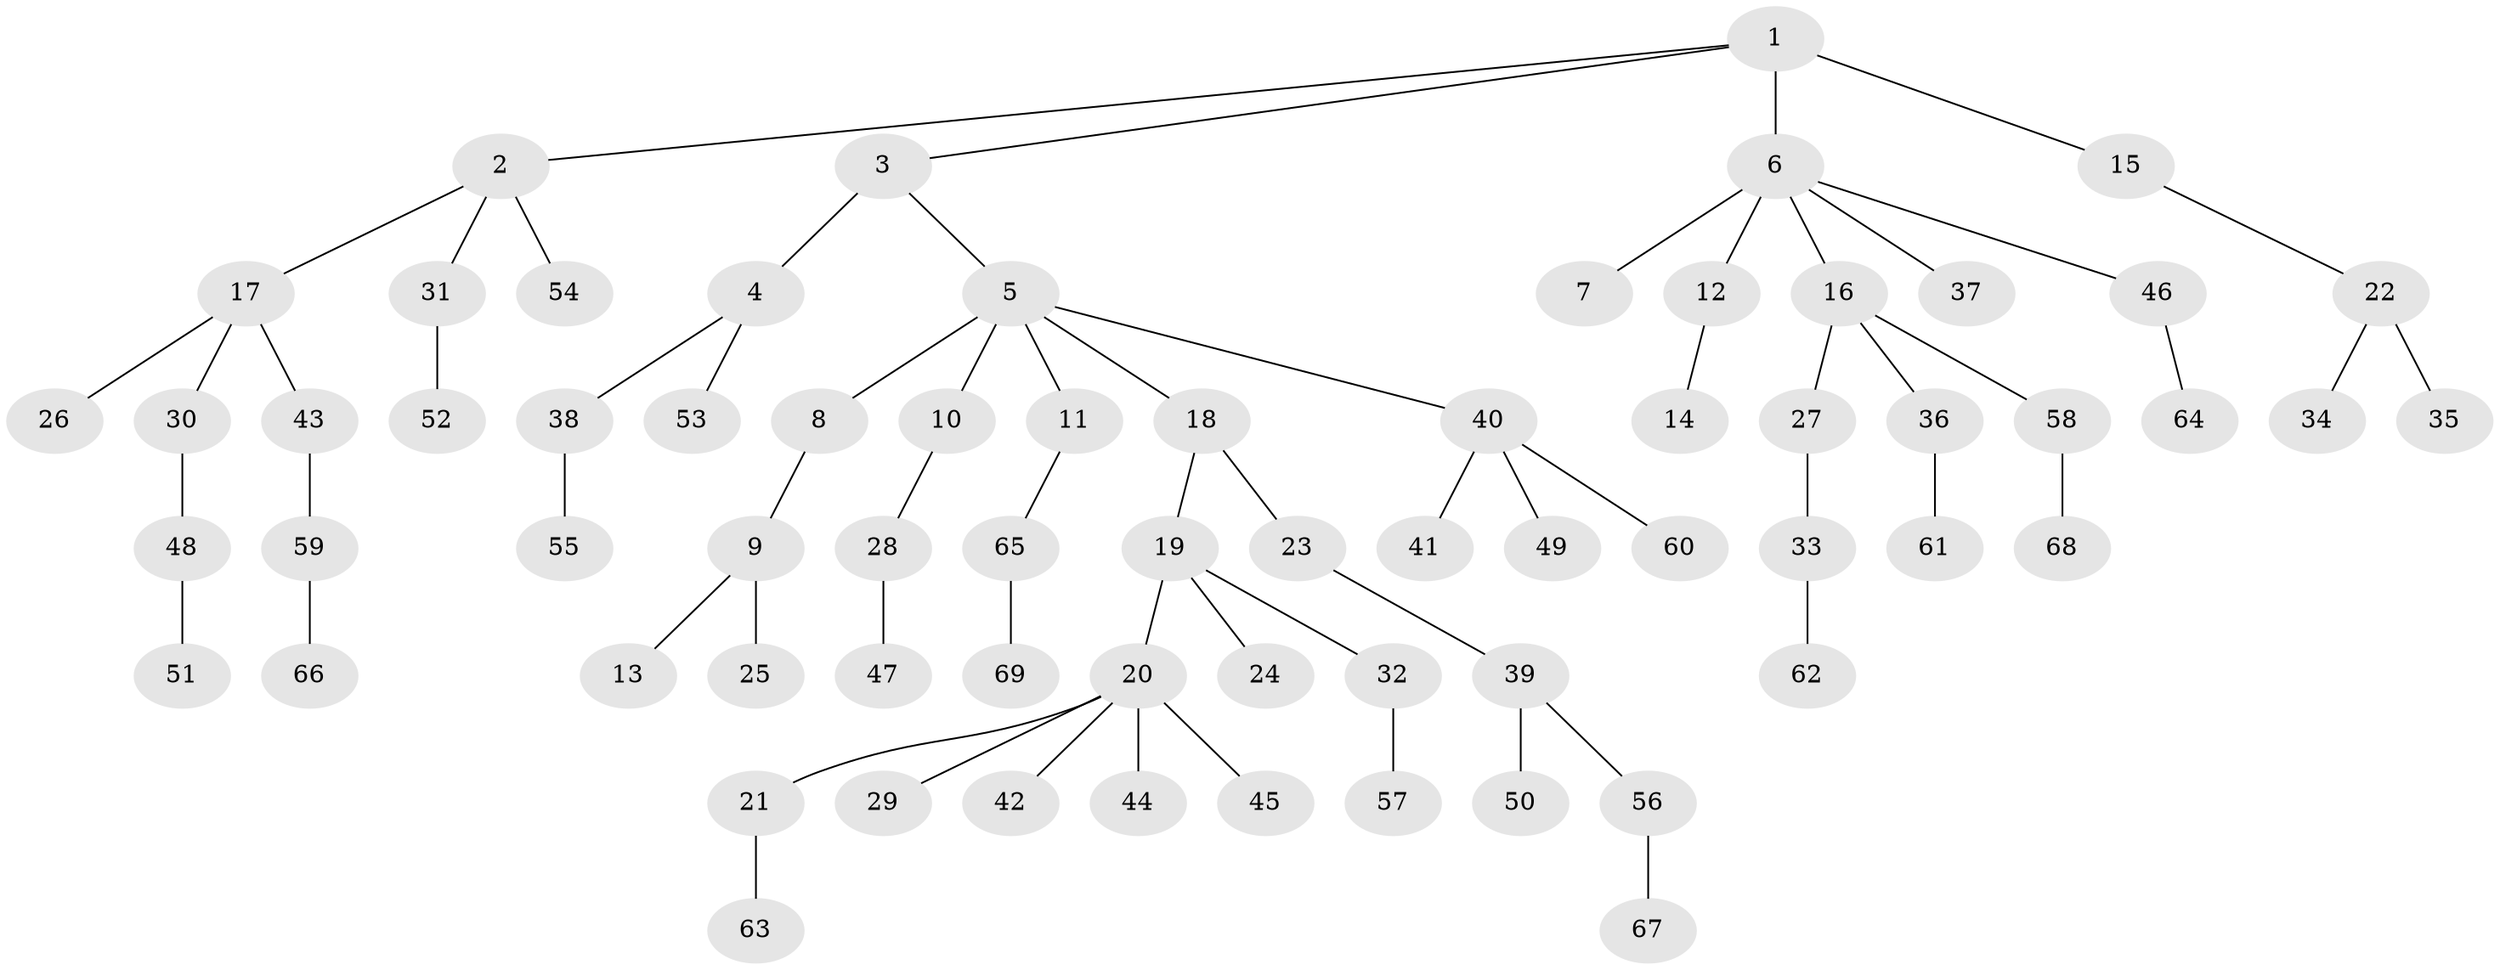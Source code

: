 // original degree distribution, {8: 0.007462686567164179, 4: 0.05223880597014925, 5: 0.04477611940298507, 2: 0.30597014925373134, 7: 0.007462686567164179, 1: 0.4701492537313433, 3: 0.1044776119402985, 6: 0.007462686567164179}
// Generated by graph-tools (version 1.1) at 2025/51/03/04/25 22:51:50]
// undirected, 69 vertices, 68 edges
graph export_dot {
  node [color=gray90,style=filled];
  1;
  2;
  3;
  4;
  5;
  6;
  7;
  8;
  9;
  10;
  11;
  12;
  13;
  14;
  15;
  16;
  17;
  18;
  19;
  20;
  21;
  22;
  23;
  24;
  25;
  26;
  27;
  28;
  29;
  30;
  31;
  32;
  33;
  34;
  35;
  36;
  37;
  38;
  39;
  40;
  41;
  42;
  43;
  44;
  45;
  46;
  47;
  48;
  49;
  50;
  51;
  52;
  53;
  54;
  55;
  56;
  57;
  58;
  59;
  60;
  61;
  62;
  63;
  64;
  65;
  66;
  67;
  68;
  69;
  1 -- 2 [weight=1.0];
  1 -- 3 [weight=1.0];
  1 -- 6 [weight=4.0];
  1 -- 15 [weight=1.0];
  2 -- 17 [weight=1.0];
  2 -- 31 [weight=1.0];
  2 -- 54 [weight=1.0];
  3 -- 4 [weight=2.0];
  3 -- 5 [weight=1.0];
  4 -- 38 [weight=1.0];
  4 -- 53 [weight=1.0];
  5 -- 8 [weight=1.0];
  5 -- 10 [weight=1.0];
  5 -- 11 [weight=1.0];
  5 -- 18 [weight=1.0];
  5 -- 40 [weight=1.0];
  6 -- 7 [weight=1.0];
  6 -- 12 [weight=1.0];
  6 -- 16 [weight=1.0];
  6 -- 37 [weight=1.0];
  6 -- 46 [weight=1.0];
  8 -- 9 [weight=1.0];
  9 -- 13 [weight=1.0];
  9 -- 25 [weight=1.0];
  10 -- 28 [weight=1.0];
  11 -- 65 [weight=1.0];
  12 -- 14 [weight=1.0];
  15 -- 22 [weight=1.0];
  16 -- 27 [weight=1.0];
  16 -- 36 [weight=1.0];
  16 -- 58 [weight=1.0];
  17 -- 26 [weight=1.0];
  17 -- 30 [weight=1.0];
  17 -- 43 [weight=1.0];
  18 -- 19 [weight=1.0];
  18 -- 23 [weight=1.0];
  19 -- 20 [weight=1.0];
  19 -- 24 [weight=1.0];
  19 -- 32 [weight=1.0];
  20 -- 21 [weight=2.0];
  20 -- 29 [weight=1.0];
  20 -- 42 [weight=1.0];
  20 -- 44 [weight=1.0];
  20 -- 45 [weight=1.0];
  21 -- 63 [weight=1.0];
  22 -- 34 [weight=1.0];
  22 -- 35 [weight=2.0];
  23 -- 39 [weight=2.0];
  27 -- 33 [weight=1.0];
  28 -- 47 [weight=3.0];
  30 -- 48 [weight=1.0];
  31 -- 52 [weight=1.0];
  32 -- 57 [weight=1.0];
  33 -- 62 [weight=1.0];
  36 -- 61 [weight=1.0];
  38 -- 55 [weight=1.0];
  39 -- 50 [weight=1.0];
  39 -- 56 [weight=1.0];
  40 -- 41 [weight=1.0];
  40 -- 49 [weight=1.0];
  40 -- 60 [weight=1.0];
  43 -- 59 [weight=2.0];
  46 -- 64 [weight=1.0];
  48 -- 51 [weight=2.0];
  56 -- 67 [weight=1.0];
  58 -- 68 [weight=1.0];
  59 -- 66 [weight=1.0];
  65 -- 69 [weight=1.0];
}
